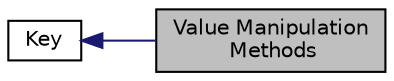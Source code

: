 digraph "Value Manipulation Methods"
{
  edge [fontname="Helvetica",fontsize="10",labelfontname="Helvetica",labelfontsize="10"];
  node [fontname="Helvetica",fontsize="10",shape=record];
  rankdir=LR;
  Node0 [label="Value Manipulation\l Methods",height=0.2,width=0.4,color="black", fillcolor="grey75", style="filled", fontcolor="black"];
  Node1 [label="Key",height=0.2,width=0.4,color="black", fillcolor="white", style="filled",URL="$group__key.html",tooltip="Key is an essential class that encapsulates key name , value  and metainfo . "];
  Node1->Node0 [shape=plaintext, color="midnightblue", dir="back", style="solid"];
}
